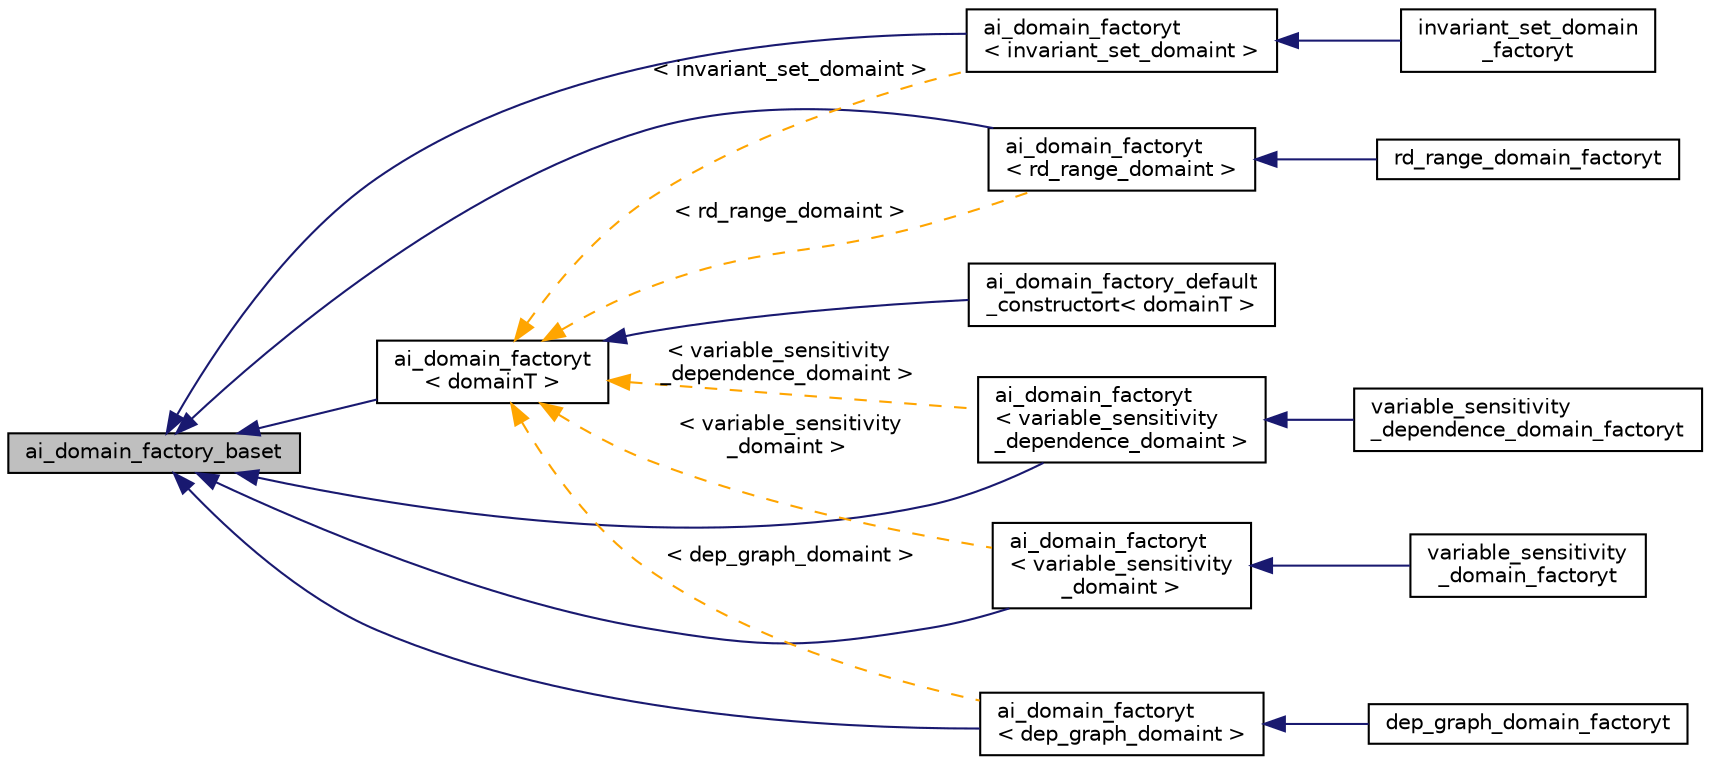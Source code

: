 digraph "ai_domain_factory_baset"
{
 // LATEX_PDF_SIZE
  bgcolor="transparent";
  edge [fontname="Helvetica",fontsize="10",labelfontname="Helvetica",labelfontsize="10"];
  node [fontname="Helvetica",fontsize="10",shape=record];
  rankdir="LR";
  Node1 [label="ai_domain_factory_baset",height=0.2,width=0.4,color="black", fillcolor="grey75", style="filled", fontcolor="black",tooltip=" "];
  Node1 -> Node2 [dir="back",color="midnightblue",fontsize="10",style="solid",fontname="Helvetica"];
  Node2 [label="ai_domain_factoryt\l\< domainT \>",height=0.2,width=0.4,color="black",URL="$classai__domain__factoryt.html",tooltip=" "];
  Node2 -> Node3 [dir="back",color="midnightblue",fontsize="10",style="solid",fontname="Helvetica"];
  Node3 [label="ai_domain_factory_default\l_constructort\< domainT \>",height=0.2,width=0.4,color="black",URL="$classai__domain__factory__default__constructort.html",tooltip=" "];
  Node2 -> Node4 [dir="back",color="orange",fontsize="10",style="dashed",label=" \< invariant_set_domaint \>" ,fontname="Helvetica"];
  Node4 [label="ai_domain_factoryt\l\< invariant_set_domaint \>",height=0.2,width=0.4,color="black",URL="$classai__domain__factoryt.html",tooltip=" "];
  Node4 -> Node5 [dir="back",color="midnightblue",fontsize="10",style="solid",fontname="Helvetica"];
  Node5 [label="invariant_set_domain\l_factoryt",height=0.2,width=0.4,color="black",URL="$classinvariant__set__domain__factoryt.html",tooltip="Pass the necessary arguments to the invariant_set_domaint's when constructed."];
  Node2 -> Node6 [dir="back",color="orange",fontsize="10",style="dashed",label=" \< rd_range_domaint \>" ,fontname="Helvetica"];
  Node6 [label="ai_domain_factoryt\l\< rd_range_domaint \>",height=0.2,width=0.4,color="black",URL="$classai__domain__factoryt.html",tooltip=" "];
  Node6 -> Node7 [dir="back",color="midnightblue",fontsize="10",style="solid",fontname="Helvetica"];
  Node7 [label="rd_range_domain_factoryt",height=0.2,width=0.4,color="black",URL="$classrd__range__domain__factoryt.html",tooltip="This ensures that all domains are constructed with the appropriate pointer back to the analysis engin..."];
  Node2 -> Node8 [dir="back",color="orange",fontsize="10",style="dashed",label=" \< variable_sensitivity\l_dependence_domaint \>" ,fontname="Helvetica"];
  Node8 [label="ai_domain_factoryt\l\< variable_sensitivity\l_dependence_domaint \>",height=0.2,width=0.4,color="black",URL="$classai__domain__factoryt.html",tooltip=" "];
  Node8 -> Node9 [dir="back",color="midnightblue",fontsize="10",style="solid",fontname="Helvetica"];
  Node9 [label="variable_sensitivity\l_dependence_domain_factoryt",height=0.2,width=0.4,color="black",URL="$classvariable__sensitivity__dependence__domain__factoryt.html",tooltip="This ensures that all domains are constructed with the node ID that links them to the graph part of t..."];
  Node2 -> Node10 [dir="back",color="orange",fontsize="10",style="dashed",label=" \< variable_sensitivity\l_domaint \>" ,fontname="Helvetica"];
  Node10 [label="ai_domain_factoryt\l\< variable_sensitivity\l_domaint \>",height=0.2,width=0.4,color="black",URL="$classai__domain__factoryt.html",tooltip=" "];
  Node10 -> Node11 [dir="back",color="midnightblue",fontsize="10",style="solid",fontname="Helvetica"];
  Node11 [label="variable_sensitivity\l_domain_factoryt",height=0.2,width=0.4,color="black",URL="$classvariable__sensitivity__domain__factoryt.html",tooltip=" "];
  Node2 -> Node12 [dir="back",color="orange",fontsize="10",style="dashed",label=" \< dep_graph_domaint \>" ,fontname="Helvetica"];
  Node12 [label="ai_domain_factoryt\l\< dep_graph_domaint \>",height=0.2,width=0.4,color="black",URL="$classai__domain__factoryt.html",tooltip=" "];
  Node12 -> Node13 [dir="back",color="midnightblue",fontsize="10",style="solid",fontname="Helvetica"];
  Node13 [label="dep_graph_domain_factoryt",height=0.2,width=0.4,color="black",URL="$classdep__graph__domain__factoryt.html",tooltip="This ensures that all domains are constructed with the node ID that links them to the graph part of t..."];
  Node1 -> Node12 [dir="back",color="midnightblue",fontsize="10",style="solid",fontname="Helvetica"];
  Node1 -> Node4 [dir="back",color="midnightblue",fontsize="10",style="solid",fontname="Helvetica"];
  Node1 -> Node6 [dir="back",color="midnightblue",fontsize="10",style="solid",fontname="Helvetica"];
  Node1 -> Node8 [dir="back",color="midnightblue",fontsize="10",style="solid",fontname="Helvetica"];
  Node1 -> Node10 [dir="back",color="midnightblue",fontsize="10",style="solid",fontname="Helvetica"];
}
